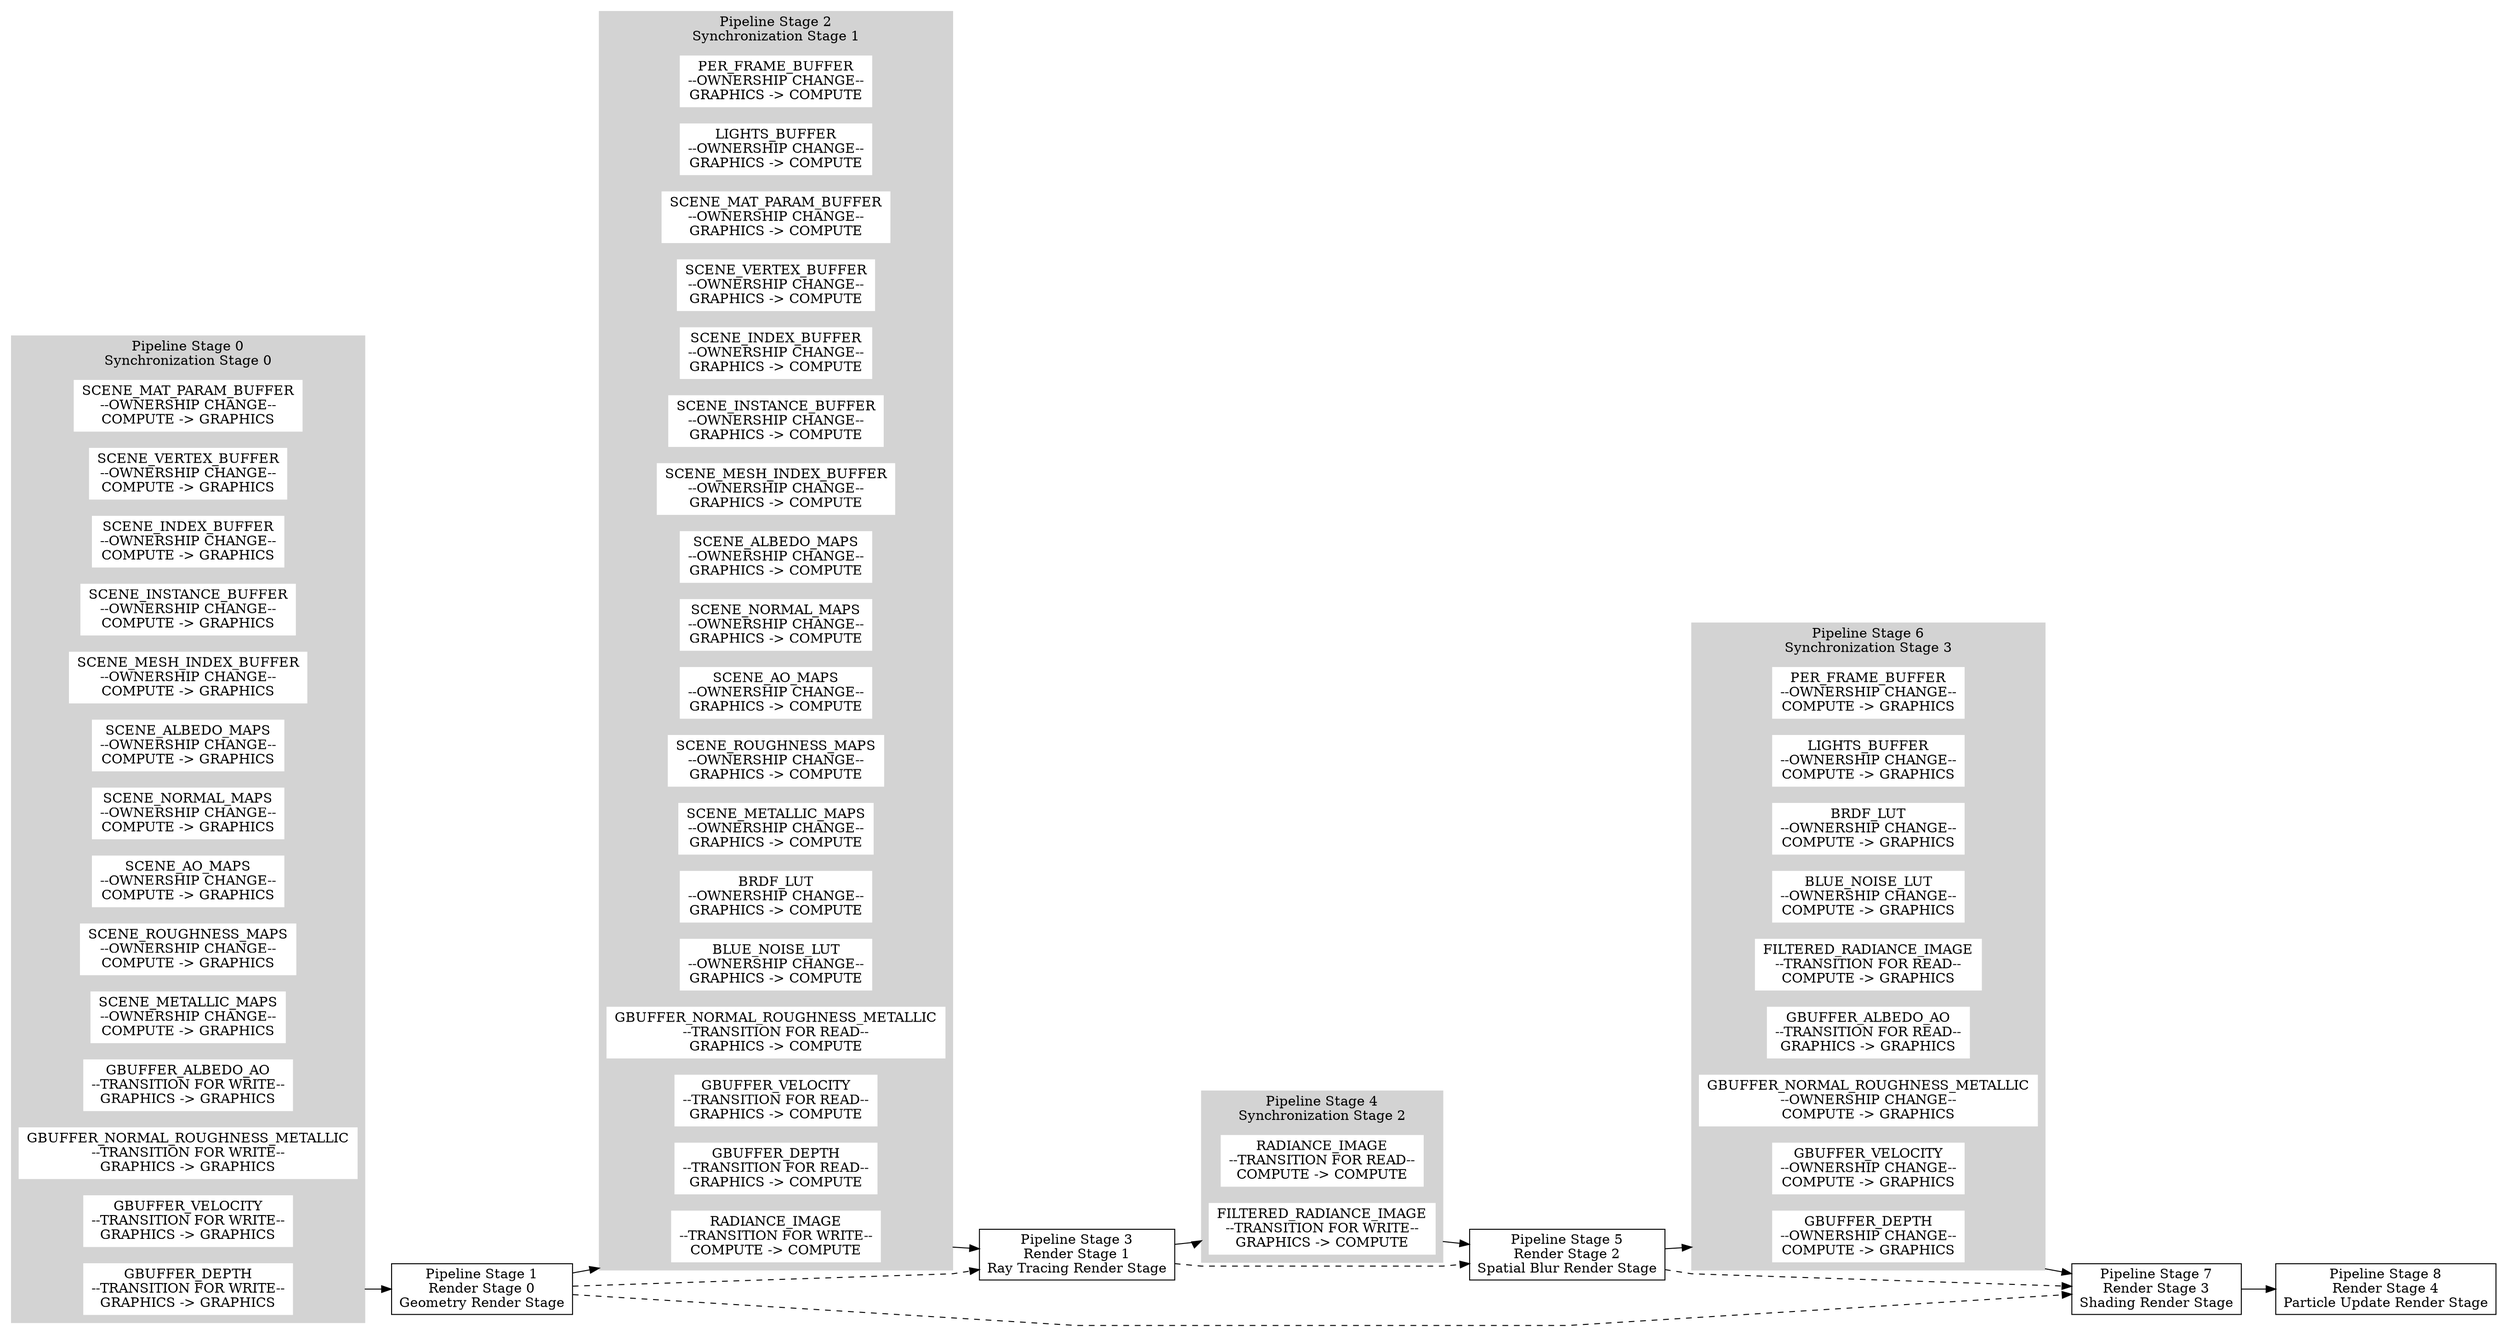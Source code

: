digraph G {
compound=true;
	rankdir = LR;
	splines=polyline
	subgraph cluster0{
		node [style=filled,color=white];
		style = filled;
		color = lightgrey;
		label = "Pipeline Stage 0\nSynchronization Stage 0";
		as0 [shape=box,label="SCENE_MAT_PARAM_BUFFER\n--OWNERSHIP CHANGE--\nCOMPUTE -> GRAPHICS"];
		as1 [shape=box,label="SCENE_VERTEX_BUFFER\n--OWNERSHIP CHANGE--\nCOMPUTE -> GRAPHICS"];
		as2 [shape=box,label="SCENE_INDEX_BUFFER\n--OWNERSHIP CHANGE--\nCOMPUTE -> GRAPHICS"];
		as3 [shape=box,label="SCENE_INSTANCE_BUFFER\n--OWNERSHIP CHANGE--\nCOMPUTE -> GRAPHICS"];
		as4 [shape=box,label="SCENE_MESH_INDEX_BUFFER\n--OWNERSHIP CHANGE--\nCOMPUTE -> GRAPHICS"];
		as5 [shape=box,label="SCENE_ALBEDO_MAPS\n--OWNERSHIP CHANGE--\nCOMPUTE -> GRAPHICS"];
		as6 [shape=box,label="SCENE_NORMAL_MAPS\n--OWNERSHIP CHANGE--\nCOMPUTE -> GRAPHICS"];
		as7 [shape=box,label="SCENE_AO_MAPS\n--OWNERSHIP CHANGE--\nCOMPUTE -> GRAPHICS"];
		as8 [shape=box,label="SCENE_ROUGHNESS_MAPS\n--OWNERSHIP CHANGE--\nCOMPUTE -> GRAPHICS"];
		as9 [shape=box,label="SCENE_METALLIC_MAPS\n--OWNERSHIP CHANGE--\nCOMPUTE -> GRAPHICS"];
		as10 [shape=box,label="GBUFFER_ALBEDO_AO\n--TRANSITION FOR WRITE--\nGRAPHICS -> GRAPHICS"];
		as11 [shape=box,label="GBUFFER_NORMAL_ROUGHNESS_METALLIC\n--TRANSITION FOR WRITE--\nGRAPHICS -> GRAPHICS"];
		as12 [shape=box,label="GBUFFER_VELOCITY\n--TRANSITION FOR WRITE--\nGRAPHICS -> GRAPHICS"];
		as13 [shape=box,label="GBUFFER_DEPTH\n--TRANSITION FOR WRITE--\nGRAPHICS -> GRAPHICS"];
	}
	rs0 [shape = box, label = "Pipeline Stage 1\nRender Stage 0\nGeometry Render Stage"];
	subgraph cluster1{
		node [style=filled,color=white];
		style = filled;
		color = lightgrey;
		label = "Pipeline Stage 2\nSynchronization Stage 1";
		as14 [shape=box,label="PER_FRAME_BUFFER\n--OWNERSHIP CHANGE--\nGRAPHICS -> COMPUTE"];
		as15 [shape=box,label="LIGHTS_BUFFER\n--OWNERSHIP CHANGE--\nGRAPHICS -> COMPUTE"];
		as16 [shape=box,label="SCENE_MAT_PARAM_BUFFER\n--OWNERSHIP CHANGE--\nGRAPHICS -> COMPUTE"];
		as17 [shape=box,label="SCENE_VERTEX_BUFFER\n--OWNERSHIP CHANGE--\nGRAPHICS -> COMPUTE"];
		as18 [shape=box,label="SCENE_INDEX_BUFFER\n--OWNERSHIP CHANGE--\nGRAPHICS -> COMPUTE"];
		as19 [shape=box,label="SCENE_INSTANCE_BUFFER\n--OWNERSHIP CHANGE--\nGRAPHICS -> COMPUTE"];
		as20 [shape=box,label="SCENE_MESH_INDEX_BUFFER\n--OWNERSHIP CHANGE--\nGRAPHICS -> COMPUTE"];
		as21 [shape=box,label="SCENE_ALBEDO_MAPS\n--OWNERSHIP CHANGE--\nGRAPHICS -> COMPUTE"];
		as22 [shape=box,label="SCENE_NORMAL_MAPS\n--OWNERSHIP CHANGE--\nGRAPHICS -> COMPUTE"];
		as23 [shape=box,label="SCENE_AO_MAPS\n--OWNERSHIP CHANGE--\nGRAPHICS -> COMPUTE"];
		as24 [shape=box,label="SCENE_ROUGHNESS_MAPS\n--OWNERSHIP CHANGE--\nGRAPHICS -> COMPUTE"];
		as25 [shape=box,label="SCENE_METALLIC_MAPS\n--OWNERSHIP CHANGE--\nGRAPHICS -> COMPUTE"];
		as26 [shape=box,label="BRDF_LUT\n--OWNERSHIP CHANGE--\nGRAPHICS -> COMPUTE"];
		as27 [shape=box,label="BLUE_NOISE_LUT\n--OWNERSHIP CHANGE--\nGRAPHICS -> COMPUTE"];
		as28 [shape=box,label="GBUFFER_NORMAL_ROUGHNESS_METALLIC\n--TRANSITION FOR READ--\nGRAPHICS -> COMPUTE"];
		as29 [shape=box,label="GBUFFER_VELOCITY\n--TRANSITION FOR READ--\nGRAPHICS -> COMPUTE"];
		as30 [shape=box,label="GBUFFER_DEPTH\n--TRANSITION FOR READ--\nGRAPHICS -> COMPUTE"];
		as31 [shape=box,label="RADIANCE_IMAGE\n--TRANSITION FOR WRITE--\nCOMPUTE -> COMPUTE"];
	}
	rs1 [shape = box, label = "Pipeline Stage 3\nRender Stage 1\nRay Tracing Render Stage"];
	subgraph cluster2{
		node [style=filled,color=white];
		style = filled;
		color = lightgrey;
		label = "Pipeline Stage 4\nSynchronization Stage 2";
		as32 [shape=box,label="RADIANCE_IMAGE\n--TRANSITION FOR READ--\nCOMPUTE -> COMPUTE"];
		as33 [shape=box,label="FILTERED_RADIANCE_IMAGE\n--TRANSITION FOR WRITE--\nGRAPHICS -> COMPUTE"];
	}
	rs2 [shape = box, label = "Pipeline Stage 5\nRender Stage 2\nSpatial Blur Render Stage"];
	subgraph cluster3{
		node [style=filled,color=white];
		style = filled;
		color = lightgrey;
		label = "Pipeline Stage 6\nSynchronization Stage 3";
		as34 [shape=box,label="PER_FRAME_BUFFER\n--OWNERSHIP CHANGE--\nCOMPUTE -> GRAPHICS"];
		as35 [shape=box,label="LIGHTS_BUFFER\n--OWNERSHIP CHANGE--\nCOMPUTE -> GRAPHICS"];
		as36 [shape=box,label="BRDF_LUT\n--OWNERSHIP CHANGE--\nCOMPUTE -> GRAPHICS"];
		as37 [shape=box,label="BLUE_NOISE_LUT\n--OWNERSHIP CHANGE--\nCOMPUTE -> GRAPHICS"];
		as38 [shape=box,label="FILTERED_RADIANCE_IMAGE\n--TRANSITION FOR READ--\nCOMPUTE -> GRAPHICS"];
		as39 [shape=box,label="GBUFFER_ALBEDO_AO\n--TRANSITION FOR READ--\nGRAPHICS -> GRAPHICS"];
		as40 [shape=box,label="GBUFFER_NORMAL_ROUGHNESS_METALLIC\n--OWNERSHIP CHANGE--\nCOMPUTE -> GRAPHICS"];
		as41 [shape=box,label="GBUFFER_VELOCITY\n--OWNERSHIP CHANGE--\nCOMPUTE -> GRAPHICS"];
		as42 [shape=box,label="GBUFFER_DEPTH\n--OWNERSHIP CHANGE--\nCOMPUTE -> GRAPHICS"];
	}
	rs3 [shape = box, label = "Pipeline Stage 7\nRender Stage 3\nShading Render Stage"];
	rs4 [shape = box, label = "Pipeline Stage 8\nRender Stage 4\nParticle Update Render Stage"];
	as13 -> rs0[ltail=cluster0];
	rs0 -> as31[lhead=cluster1];
	as31 -> rs1[ltail=cluster1];
	rs1 -> as33[lhead=cluster2];
	as33 -> rs2[ltail=cluster2];
	rs2 -> as42[lhead=cluster3];
	as42 -> rs3[ltail=cluster3];
	rs3 -> rs4
	rs0 -> rs1[style=dashed];
	rs0 -> rs3[style=dashed];
	rs1 -> rs2[style=dashed];
	rs2 -> rs3[style=dashed];
}